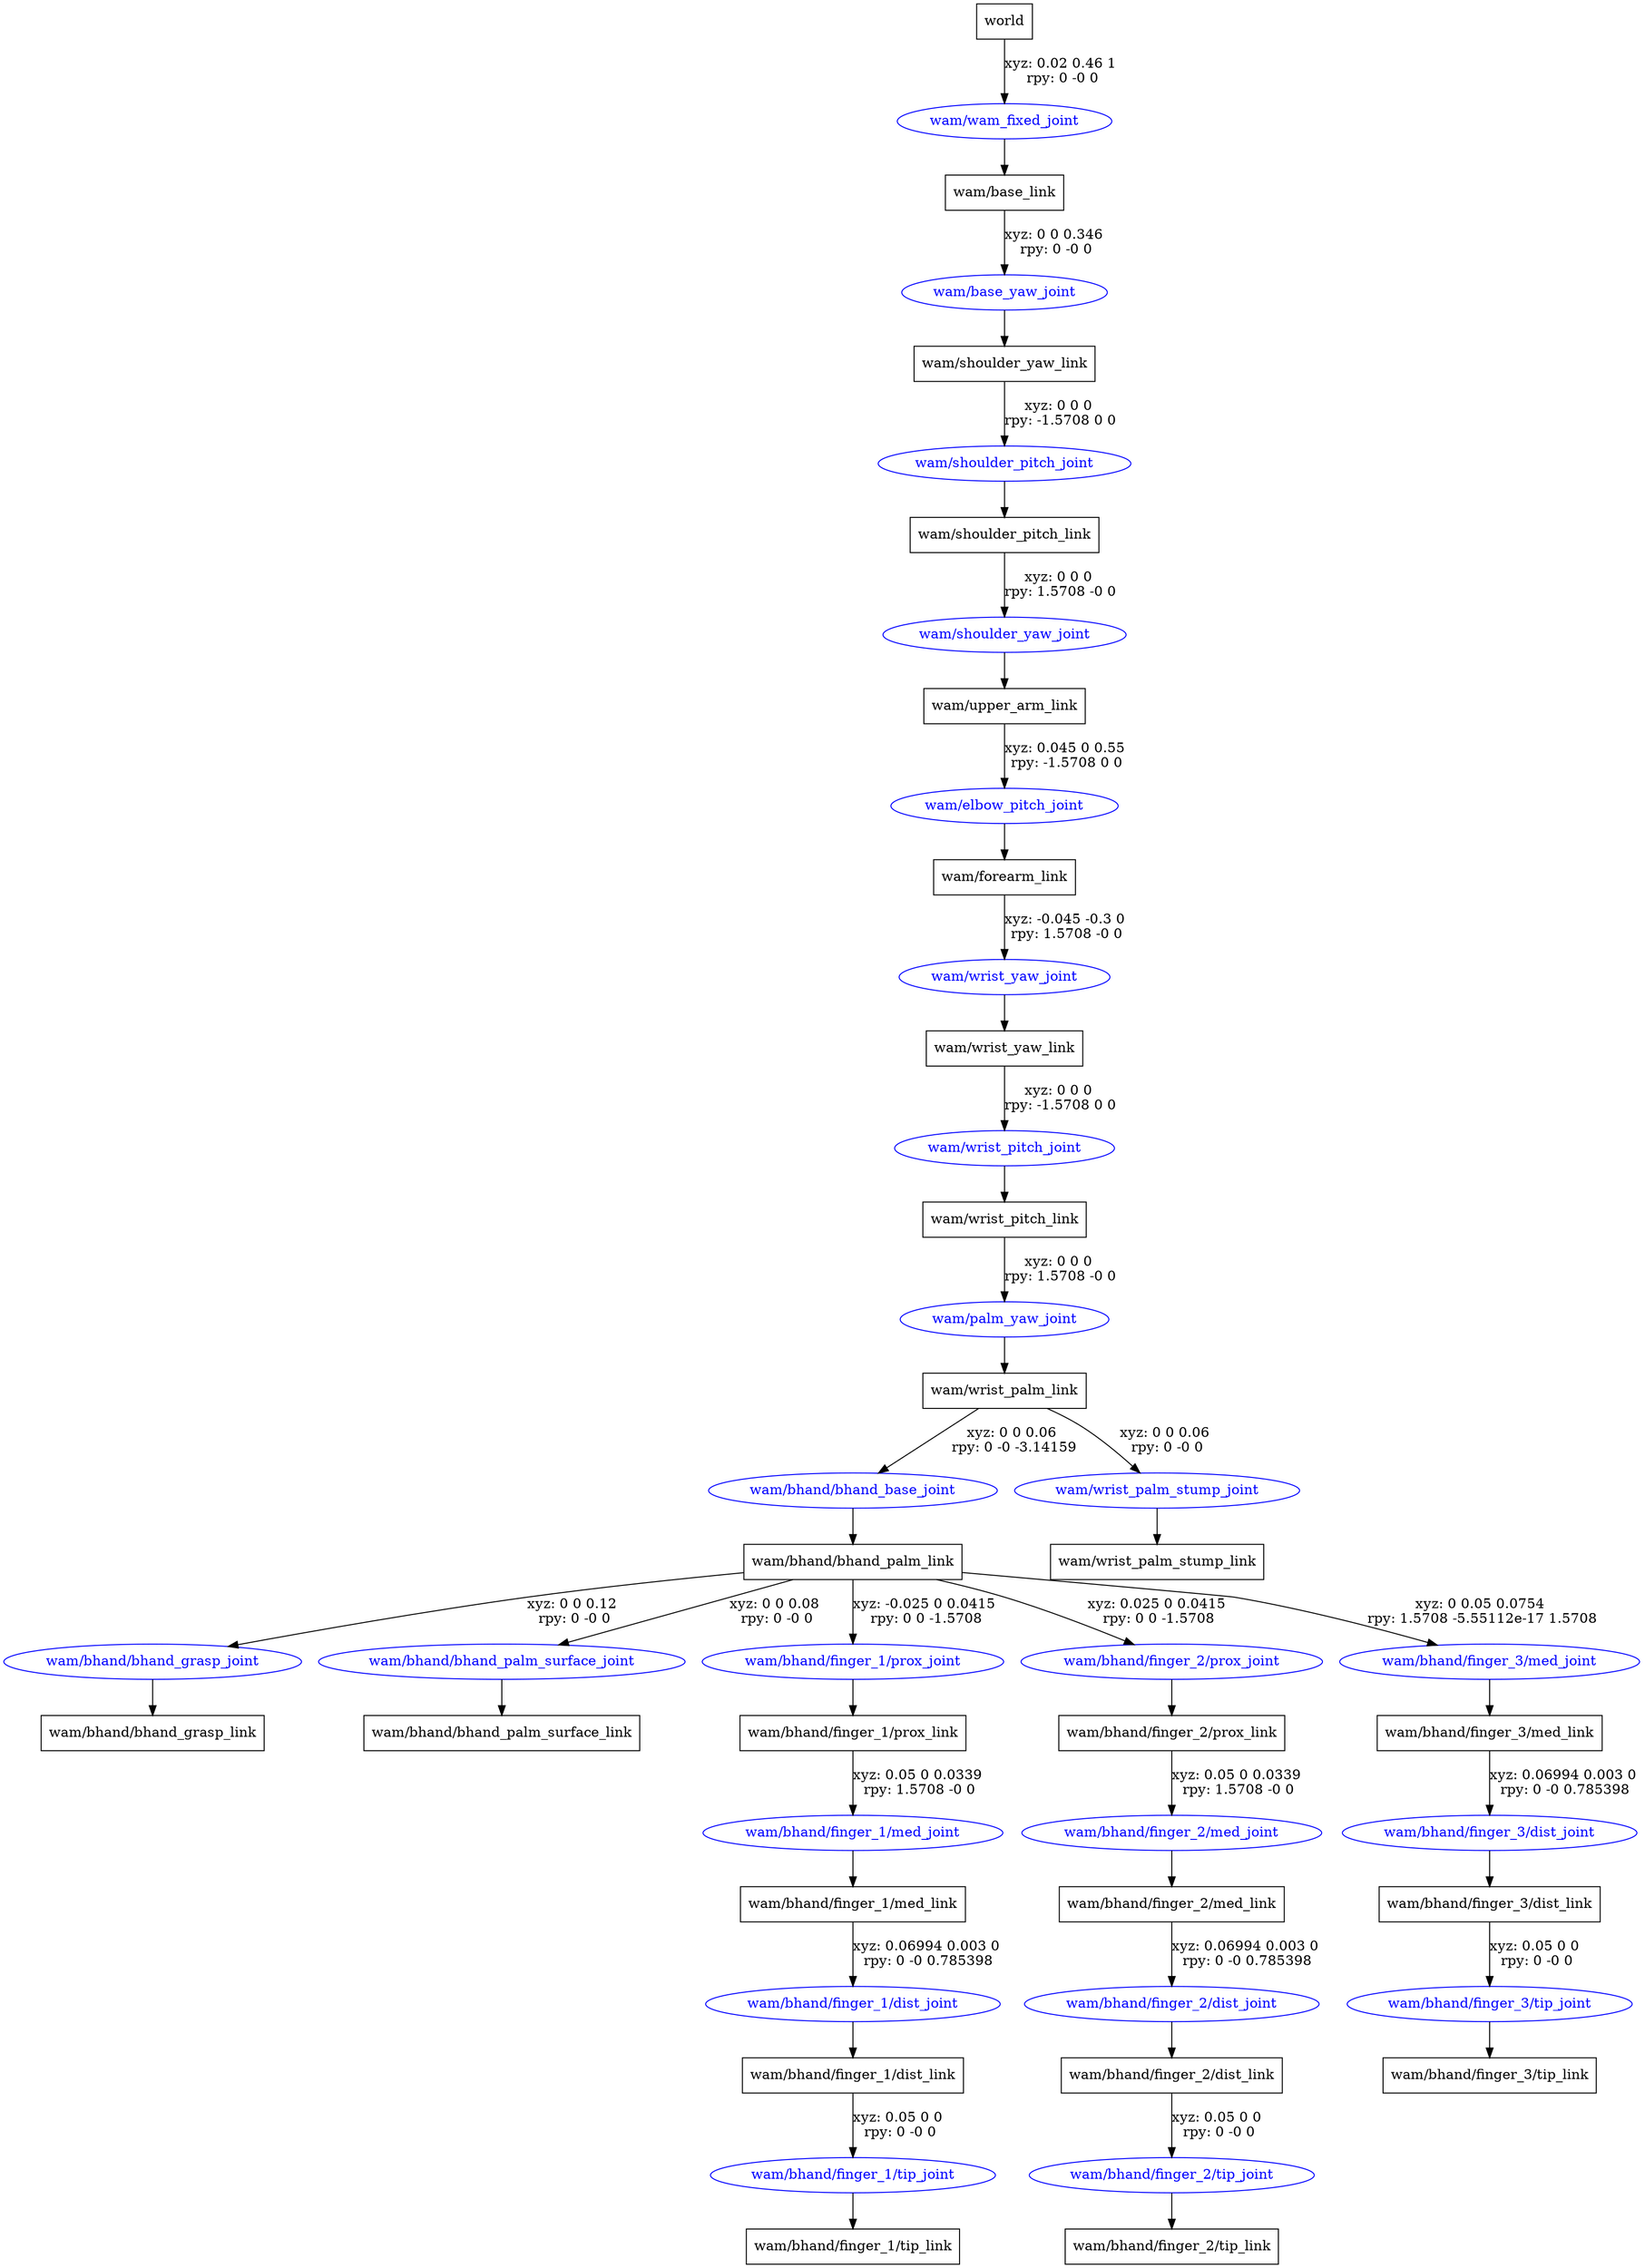 digraph G {
node [shape=box];
"world" [label="world"];
"wam/base_link" [label="wam/base_link"];
"wam/shoulder_yaw_link" [label="wam/shoulder_yaw_link"];
"wam/shoulder_pitch_link" [label="wam/shoulder_pitch_link"];
"wam/upper_arm_link" [label="wam/upper_arm_link"];
"wam/forearm_link" [label="wam/forearm_link"];
"wam/wrist_yaw_link" [label="wam/wrist_yaw_link"];
"wam/wrist_pitch_link" [label="wam/wrist_pitch_link"];
"wam/wrist_palm_link" [label="wam/wrist_palm_link"];
"wam/bhand/bhand_palm_link" [label="wam/bhand/bhand_palm_link"];
"wam/bhand/bhand_grasp_link" [label="wam/bhand/bhand_grasp_link"];
"wam/bhand/bhand_palm_surface_link" [label="wam/bhand/bhand_palm_surface_link"];
"wam/bhand/finger_1/prox_link" [label="wam/bhand/finger_1/prox_link"];
"wam/bhand/finger_1/med_link" [label="wam/bhand/finger_1/med_link"];
"wam/bhand/finger_1/dist_link" [label="wam/bhand/finger_1/dist_link"];
"wam/bhand/finger_1/tip_link" [label="wam/bhand/finger_1/tip_link"];
"wam/bhand/finger_2/prox_link" [label="wam/bhand/finger_2/prox_link"];
"wam/bhand/finger_2/med_link" [label="wam/bhand/finger_2/med_link"];
"wam/bhand/finger_2/dist_link" [label="wam/bhand/finger_2/dist_link"];
"wam/bhand/finger_2/tip_link" [label="wam/bhand/finger_2/tip_link"];
"wam/bhand/finger_3/med_link" [label="wam/bhand/finger_3/med_link"];
"wam/bhand/finger_3/dist_link" [label="wam/bhand/finger_3/dist_link"];
"wam/bhand/finger_3/tip_link" [label="wam/bhand/finger_3/tip_link"];
"wam/wrist_palm_stump_link" [label="wam/wrist_palm_stump_link"];
node [shape=ellipse, color=blue, fontcolor=blue];
"world" -> "wam/wam_fixed_joint" [label="xyz: 0.02 0.46 1 \nrpy: 0 -0 0"]
"wam/wam_fixed_joint" -> "wam/base_link"
"wam/base_link" -> "wam/base_yaw_joint" [label="xyz: 0 0 0.346 \nrpy: 0 -0 0"]
"wam/base_yaw_joint" -> "wam/shoulder_yaw_link"
"wam/shoulder_yaw_link" -> "wam/shoulder_pitch_joint" [label="xyz: 0 0 0 \nrpy: -1.5708 0 0"]
"wam/shoulder_pitch_joint" -> "wam/shoulder_pitch_link"
"wam/shoulder_pitch_link" -> "wam/shoulder_yaw_joint" [label="xyz: 0 0 0 \nrpy: 1.5708 -0 0"]
"wam/shoulder_yaw_joint" -> "wam/upper_arm_link"
"wam/upper_arm_link" -> "wam/elbow_pitch_joint" [label="xyz: 0.045 0 0.55 \nrpy: -1.5708 0 0"]
"wam/elbow_pitch_joint" -> "wam/forearm_link"
"wam/forearm_link" -> "wam/wrist_yaw_joint" [label="xyz: -0.045 -0.3 0 \nrpy: 1.5708 -0 0"]
"wam/wrist_yaw_joint" -> "wam/wrist_yaw_link"
"wam/wrist_yaw_link" -> "wam/wrist_pitch_joint" [label="xyz: 0 0 0 \nrpy: -1.5708 0 0"]
"wam/wrist_pitch_joint" -> "wam/wrist_pitch_link"
"wam/wrist_pitch_link" -> "wam/palm_yaw_joint" [label="xyz: 0 0 0 \nrpy: 1.5708 -0 0"]
"wam/palm_yaw_joint" -> "wam/wrist_palm_link"
"wam/wrist_palm_link" -> "wam/bhand/bhand_base_joint" [label="xyz: 0 0 0.06 \nrpy: 0 -0 -3.14159"]
"wam/bhand/bhand_base_joint" -> "wam/bhand/bhand_palm_link"
"wam/bhand/bhand_palm_link" -> "wam/bhand/bhand_grasp_joint" [label="xyz: 0 0 0.12 \nrpy: 0 -0 0"]
"wam/bhand/bhand_grasp_joint" -> "wam/bhand/bhand_grasp_link"
"wam/bhand/bhand_palm_link" -> "wam/bhand/bhand_palm_surface_joint" [label="xyz: 0 0 0.08 \nrpy: 0 -0 0"]
"wam/bhand/bhand_palm_surface_joint" -> "wam/bhand/bhand_palm_surface_link"
"wam/bhand/bhand_palm_link" -> "wam/bhand/finger_1/prox_joint" [label="xyz: -0.025 0 0.0415 \nrpy: 0 0 -1.5708"]
"wam/bhand/finger_1/prox_joint" -> "wam/bhand/finger_1/prox_link"
"wam/bhand/finger_1/prox_link" -> "wam/bhand/finger_1/med_joint" [label="xyz: 0.05 0 0.0339 \nrpy: 1.5708 -0 0"]
"wam/bhand/finger_1/med_joint" -> "wam/bhand/finger_1/med_link"
"wam/bhand/finger_1/med_link" -> "wam/bhand/finger_1/dist_joint" [label="xyz: 0.06994 0.003 0 \nrpy: 0 -0 0.785398"]
"wam/bhand/finger_1/dist_joint" -> "wam/bhand/finger_1/dist_link"
"wam/bhand/finger_1/dist_link" -> "wam/bhand/finger_1/tip_joint" [label="xyz: 0.05 0 0 \nrpy: 0 -0 0"]
"wam/bhand/finger_1/tip_joint" -> "wam/bhand/finger_1/tip_link"
"wam/bhand/bhand_palm_link" -> "wam/bhand/finger_2/prox_joint" [label="xyz: 0.025 0 0.0415 \nrpy: 0 0 -1.5708"]
"wam/bhand/finger_2/prox_joint" -> "wam/bhand/finger_2/prox_link"
"wam/bhand/finger_2/prox_link" -> "wam/bhand/finger_2/med_joint" [label="xyz: 0.05 0 0.0339 \nrpy: 1.5708 -0 0"]
"wam/bhand/finger_2/med_joint" -> "wam/bhand/finger_2/med_link"
"wam/bhand/finger_2/med_link" -> "wam/bhand/finger_2/dist_joint" [label="xyz: 0.06994 0.003 0 \nrpy: 0 -0 0.785398"]
"wam/bhand/finger_2/dist_joint" -> "wam/bhand/finger_2/dist_link"
"wam/bhand/finger_2/dist_link" -> "wam/bhand/finger_2/tip_joint" [label="xyz: 0.05 0 0 \nrpy: 0 -0 0"]
"wam/bhand/finger_2/tip_joint" -> "wam/bhand/finger_2/tip_link"
"wam/bhand/bhand_palm_link" -> "wam/bhand/finger_3/med_joint" [label="xyz: 0 0.05 0.0754 \nrpy: 1.5708 -5.55112e-17 1.5708"]
"wam/bhand/finger_3/med_joint" -> "wam/bhand/finger_3/med_link"
"wam/bhand/finger_3/med_link" -> "wam/bhand/finger_3/dist_joint" [label="xyz: 0.06994 0.003 0 \nrpy: 0 -0 0.785398"]
"wam/bhand/finger_3/dist_joint" -> "wam/bhand/finger_3/dist_link"
"wam/bhand/finger_3/dist_link" -> "wam/bhand/finger_3/tip_joint" [label="xyz: 0.05 0 0 \nrpy: 0 -0 0"]
"wam/bhand/finger_3/tip_joint" -> "wam/bhand/finger_3/tip_link"
"wam/wrist_palm_link" -> "wam/wrist_palm_stump_joint" [label="xyz: 0 0 0.06 \nrpy: 0 -0 0"]
"wam/wrist_palm_stump_joint" -> "wam/wrist_palm_stump_link"
}
